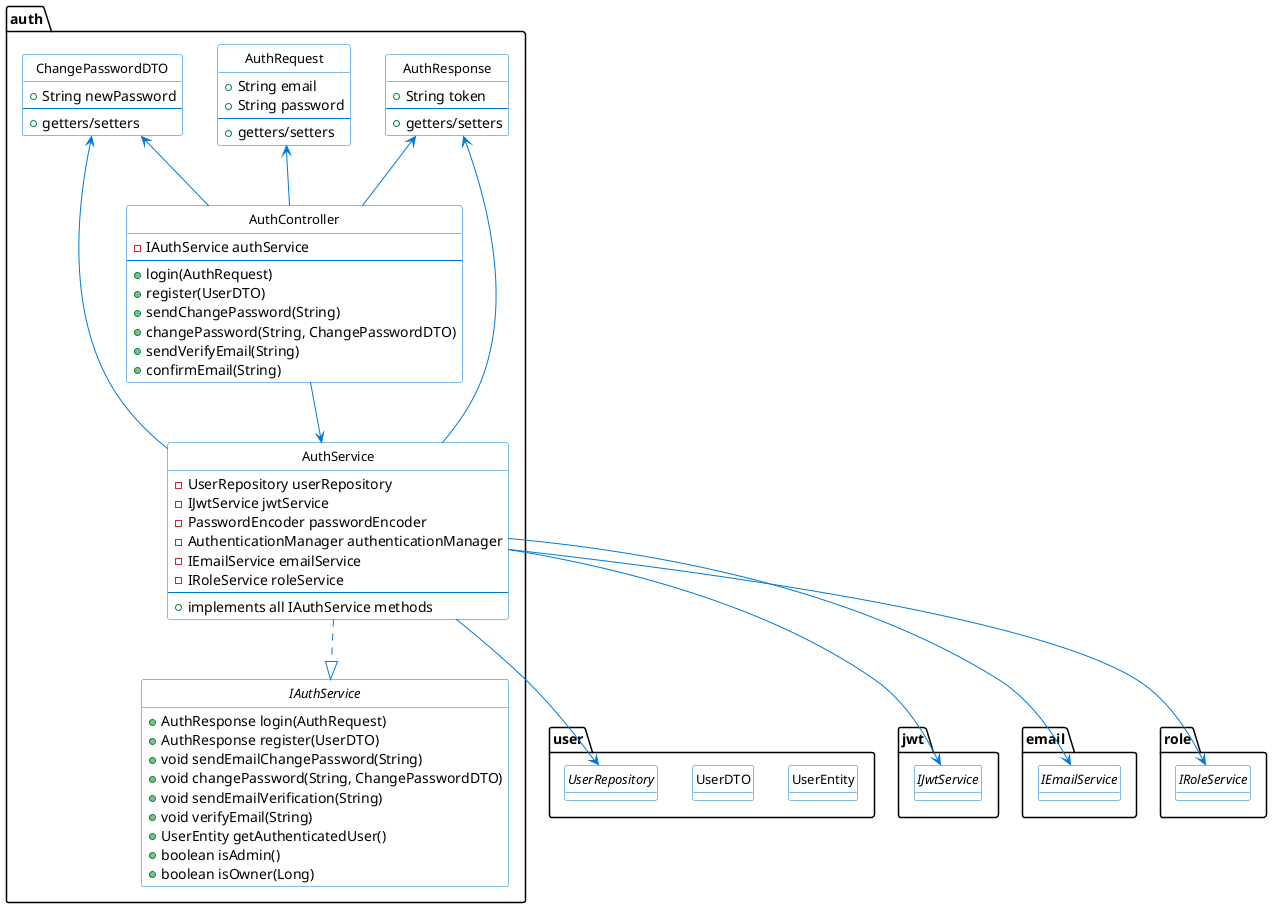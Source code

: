 @startuml

' Configuración general
skinparam class {
    BackgroundColor White
    ArrowColor #0078D7
    BorderColor #0078D7
    FontSize 13
}
hide circle
hide empty fields

package "auth" {
    class AuthRequest {
        + String email
        + String password
        --
        + getters/setters
    }

    class AuthResponse {
        + String token
        --
        + getters/setters
    }

    class ChangePasswordDTO {
        + String newPassword
        --
        + getters/setters
    }

    interface IAuthService {
        + AuthResponse login(AuthRequest)
        + AuthResponse register(UserDTO)
        + void sendEmailChangePassword(String)
        + void changePassword(String, ChangePasswordDTO)
        + void sendEmailVerification(String)
        + void verifyEmail(String)
        + UserEntity getAuthenticatedUser()
        + boolean isAdmin()
        + boolean isOwner(Long)
    }

    class AuthService {
        - UserRepository userRepository
        - IJwtService jwtService
        - PasswordEncoder passwordEncoder
        - AuthenticationManager authenticationManager
        - IEmailService emailService
        - IRoleService roleService
        --
        + implements all IAuthService methods
    }

    class AuthController {
        - IAuthService authService
        --
        + login(AuthRequest)
        + register(UserDTO)
        + sendChangePassword(String)
        + changePassword(String, ChangePasswordDTO)
        + sendVerifyEmail(String)
        + confirmEmail(String)
    }
}

' External dependencies (simplified)
package "user" {
    class UserEntity {}
    class UserDTO {}
    interface UserRepository {}
}

package "jwt" {
    interface IJwtService {}
}

package "email" {
    interface IEmailService {}
}

package "role" {
    interface IRoleService {}
}

' Relationships
AuthService ..|> IAuthService
AuthService --> UserRepository
AuthService --> IJwtService
AuthService --> IEmailService
AuthService --> IRoleService

AuthController --> AuthService

AuthRequest <-- AuthController
AuthResponse <-- AuthController
AuthResponse <-- AuthService

ChangePasswordDTO <-- AuthController
ChangePasswordDTO <-- AuthService

@enduml